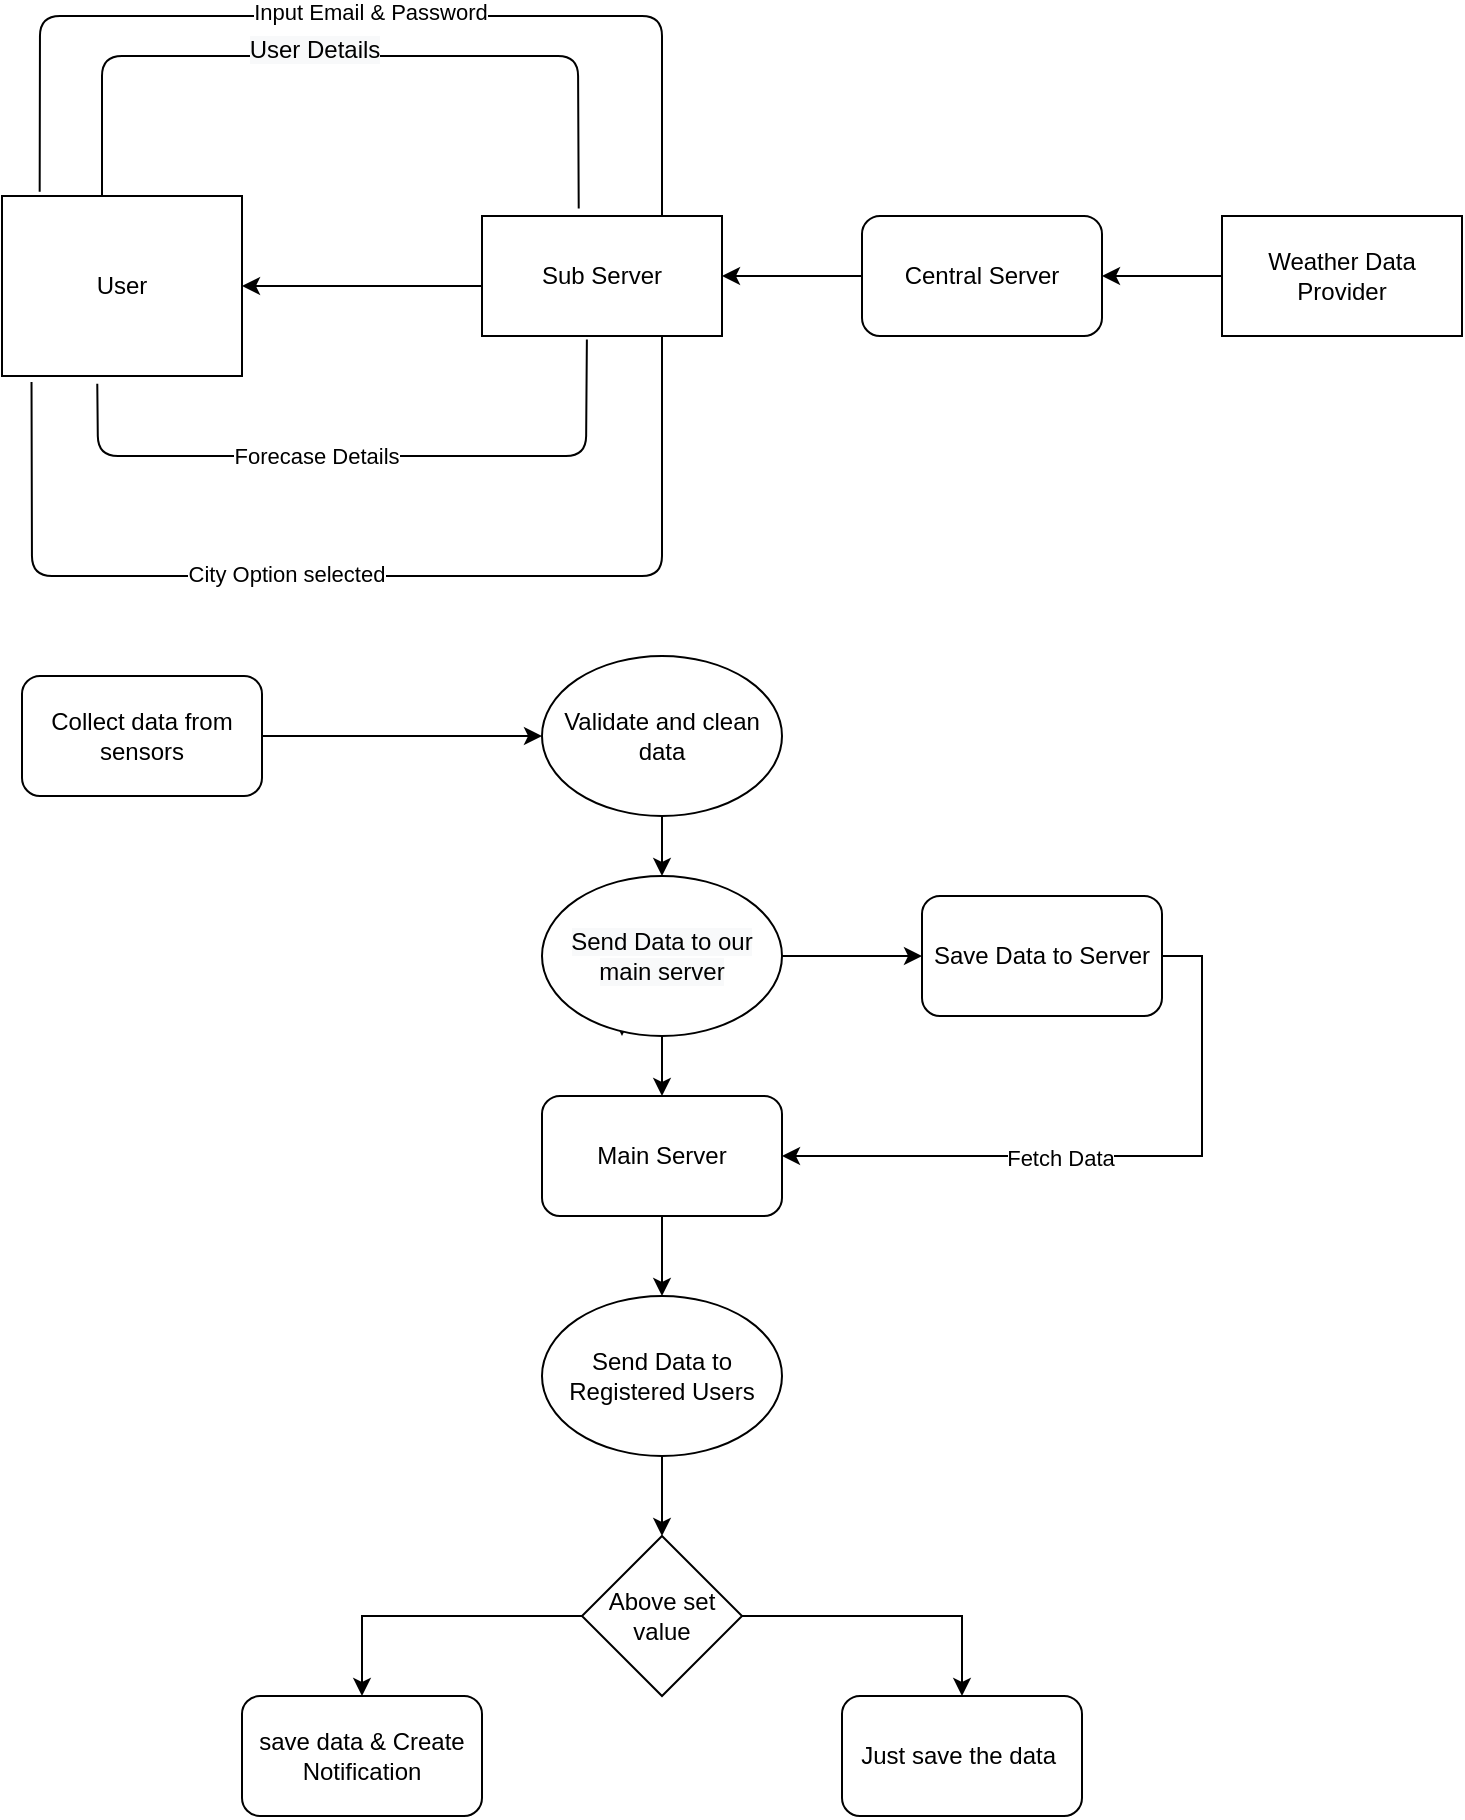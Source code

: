 <mxfile version="14.8.6" type="github">
  <diagram id="Eb4VLoewzdPSoxYm1Hey" name="Page-1">
    <mxGraphModel dx="1038" dy="539" grid="1" gridSize="10" guides="1" tooltips="1" connect="1" arrows="1" fold="1" page="1" pageScale="1" pageWidth="850" pageHeight="1100" math="0" shadow="0">
      <root>
        <mxCell id="0" />
        <mxCell id="1" parent="0" />
        <mxCell id="2OjTadYXpMEuNKBwvvbD-60" style="edgeStyle=orthogonalEdgeStyle;rounded=0;orthogonalLoop=1;jettySize=auto;html=1;exitX=1;exitY=0.5;exitDx=0;exitDy=0;entryX=0;entryY=0.5;entryDx=0;entryDy=0;" edge="1" parent="1" source="2OjTadYXpMEuNKBwvvbD-2" target="2OjTadYXpMEuNKBwvvbD-43">
          <mxGeometry relative="1" as="geometry" />
        </mxCell>
        <mxCell id="2OjTadYXpMEuNKBwvvbD-2" value="Collect data from sensors" style="rounded=1;whiteSpace=wrap;html=1;" vertex="1" parent="1">
          <mxGeometry x="70" y="430" width="120" height="60" as="geometry" />
        </mxCell>
        <mxCell id="2OjTadYXpMEuNKBwvvbD-14" style="edgeStyle=orthogonalEdgeStyle;rounded=0;orthogonalLoop=1;jettySize=auto;html=1;exitX=1;exitY=0.5;exitDx=0;exitDy=0;entryX=0.5;entryY=0;entryDx=0;entryDy=0;" edge="1" parent="1" source="2OjTadYXpMEuNKBwvvbD-8" target="2OjTadYXpMEuNKBwvvbD-13">
          <mxGeometry relative="1" as="geometry" />
        </mxCell>
        <mxCell id="2OjTadYXpMEuNKBwvvbD-59" style="edgeStyle=orthogonalEdgeStyle;rounded=0;orthogonalLoop=1;jettySize=auto;html=1;exitX=0;exitY=0.5;exitDx=0;exitDy=0;entryX=0.5;entryY=0;entryDx=0;entryDy=0;" edge="1" parent="1" source="2OjTadYXpMEuNKBwvvbD-8" target="2OjTadYXpMEuNKBwvvbD-10">
          <mxGeometry relative="1" as="geometry">
            <mxPoint x="230" y="900" as="targetPoint" />
          </mxGeometry>
        </mxCell>
        <mxCell id="2OjTadYXpMEuNKBwvvbD-8" value="Above set value" style="rhombus;whiteSpace=wrap;html=1;" vertex="1" parent="1">
          <mxGeometry x="350" y="860" width="80" height="80" as="geometry" />
        </mxCell>
        <mxCell id="2OjTadYXpMEuNKBwvvbD-12" value="" style="endArrow=classic;html=1;exitX=0;exitY=0.5;exitDx=0;exitDy=0;startArrow=none;entryX=0.5;entryY=0;entryDx=0;entryDy=0;" edge="1" parent="1" source="2OjTadYXpMEuNKBwvvbD-10" target="2OjTadYXpMEuNKBwvvbD-10">
          <mxGeometry width="50" height="50" relative="1" as="geometry">
            <mxPoint x="440" y="980" as="sourcePoint" />
            <mxPoint x="238" y="1040" as="targetPoint" />
            <Array as="points">
              <mxPoint x="240" y="980" />
            </Array>
          </mxGeometry>
        </mxCell>
        <mxCell id="2OjTadYXpMEuNKBwvvbD-13" value="Just save the data&amp;nbsp;" style="rounded=1;whiteSpace=wrap;html=1;" vertex="1" parent="1">
          <mxGeometry x="480" y="940" width="120" height="60" as="geometry" />
        </mxCell>
        <mxCell id="2OjTadYXpMEuNKBwvvbD-17" value="User" style="rounded=0;whiteSpace=wrap;html=1;" vertex="1" parent="1">
          <mxGeometry x="60" y="190" width="120" height="90" as="geometry" />
        </mxCell>
        <mxCell id="2OjTadYXpMEuNKBwvvbD-21" style="edgeStyle=orthogonalEdgeStyle;rounded=0;orthogonalLoop=1;jettySize=auto;html=1;" edge="1" parent="1" source="2OjTadYXpMEuNKBwvvbD-18" target="2OjTadYXpMEuNKBwvvbD-19">
          <mxGeometry relative="1" as="geometry" />
        </mxCell>
        <mxCell id="2OjTadYXpMEuNKBwvvbD-18" value="Central Server" style="rounded=1;whiteSpace=wrap;html=1;" vertex="1" parent="1">
          <mxGeometry x="490" y="200" width="120" height="60" as="geometry" />
        </mxCell>
        <mxCell id="2OjTadYXpMEuNKBwvvbD-22" style="edgeStyle=orthogonalEdgeStyle;rounded=0;orthogonalLoop=1;jettySize=auto;html=1;" edge="1" parent="1" source="2OjTadYXpMEuNKBwvvbD-19" target="2OjTadYXpMEuNKBwvvbD-17">
          <mxGeometry relative="1" as="geometry">
            <Array as="points">
              <mxPoint x="260" y="235" />
              <mxPoint x="260" y="235" />
            </Array>
          </mxGeometry>
        </mxCell>
        <mxCell id="2OjTadYXpMEuNKBwvvbD-19" value="Sub Server" style="rounded=0;whiteSpace=wrap;html=1;" vertex="1" parent="1">
          <mxGeometry x="300" y="200" width="120" height="60" as="geometry" />
        </mxCell>
        <mxCell id="2OjTadYXpMEuNKBwvvbD-23" value="" style="endArrow=none;html=1;exitX=0.397;exitY=1.043;exitDx=0;exitDy=0;exitPerimeter=0;entryX=0.437;entryY=1.03;entryDx=0;entryDy=0;entryPerimeter=0;" edge="1" parent="1" source="2OjTadYXpMEuNKBwvvbD-17" target="2OjTadYXpMEuNKBwvvbD-19">
          <mxGeometry width="50" height="50" relative="1" as="geometry">
            <mxPoint x="400" y="390" as="sourcePoint" />
            <mxPoint x="450" y="340" as="targetPoint" />
            <Array as="points">
              <mxPoint x="108" y="320" />
              <mxPoint x="352" y="320" />
            </Array>
          </mxGeometry>
        </mxCell>
        <mxCell id="2OjTadYXpMEuNKBwvvbD-28" value="Forecase Details" style="edgeLabel;html=1;align=center;verticalAlign=middle;resizable=0;points=[];" vertex="1" connectable="0" parent="2OjTadYXpMEuNKBwvvbD-23">
          <mxGeometry x="-0.145" relative="1" as="geometry">
            <mxPoint as="offset" />
          </mxGeometry>
        </mxCell>
        <mxCell id="2OjTadYXpMEuNKBwvvbD-26" value="" style="endArrow=none;html=1;entryX=0.403;entryY=-0.063;entryDx=0;entryDy=0;entryPerimeter=0;" edge="1" parent="1" target="2OjTadYXpMEuNKBwvvbD-19">
          <mxGeometry width="50" height="50" relative="1" as="geometry">
            <mxPoint x="110" y="190" as="sourcePoint" />
            <mxPoint x="110" y="140" as="targetPoint" />
            <Array as="points">
              <mxPoint x="110" y="120" />
              <mxPoint x="348" y="120" />
            </Array>
          </mxGeometry>
        </mxCell>
        <mxCell id="2OjTadYXpMEuNKBwvvbD-29" value="&lt;span style=&quot;font-size: 12px ; background-color: rgb(248 , 249 , 250)&quot;&gt;User Details&lt;/span&gt;" style="edgeLabel;html=1;align=center;verticalAlign=middle;resizable=0;points=[];" vertex="1" connectable="0" parent="2OjTadYXpMEuNKBwvvbD-26">
          <mxGeometry x="-0.085" y="3" relative="1" as="geometry">
            <mxPoint as="offset" />
          </mxGeometry>
        </mxCell>
        <mxCell id="2OjTadYXpMEuNKBwvvbD-31" value="" style="endArrow=none;html=1;exitX=0.123;exitY=1.033;exitDx=0;exitDy=0;exitPerimeter=0;entryX=0.75;entryY=1;entryDx=0;entryDy=0;" edge="1" parent="1" source="2OjTadYXpMEuNKBwvvbD-17" target="2OjTadYXpMEuNKBwvvbD-19">
          <mxGeometry width="50" height="50" relative="1" as="geometry">
            <mxPoint x="400" y="390" as="sourcePoint" />
            <mxPoint x="450" y="340" as="targetPoint" />
            <Array as="points">
              <mxPoint x="75" y="380" />
              <mxPoint x="390" y="380" />
            </Array>
          </mxGeometry>
        </mxCell>
        <mxCell id="2OjTadYXpMEuNKBwvvbD-34" value="City Option selected" style="edgeLabel;html=1;align=center;verticalAlign=middle;resizable=0;points=[];" vertex="1" connectable="0" parent="2OjTadYXpMEuNKBwvvbD-31">
          <mxGeometry x="-0.158" y="1" relative="1" as="geometry">
            <mxPoint as="offset" />
          </mxGeometry>
        </mxCell>
        <mxCell id="2OjTadYXpMEuNKBwvvbD-32" value="" style="endArrow=none;html=1;exitX=0.157;exitY=-0.024;exitDx=0;exitDy=0;exitPerimeter=0;entryX=0.75;entryY=0;entryDx=0;entryDy=0;" edge="1" parent="1" source="2OjTadYXpMEuNKBwvvbD-17" target="2OjTadYXpMEuNKBwvvbD-19">
          <mxGeometry width="50" height="50" relative="1" as="geometry">
            <mxPoint x="400" y="390" as="sourcePoint" />
            <mxPoint x="450" y="340" as="targetPoint" />
            <Array as="points">
              <mxPoint x="79" y="100" />
              <mxPoint x="390" y="100" />
            </Array>
          </mxGeometry>
        </mxCell>
        <mxCell id="2OjTadYXpMEuNKBwvvbD-33" value="Input Email &amp;amp; Password" style="edgeLabel;html=1;align=center;verticalAlign=middle;resizable=0;points=[];" vertex="1" connectable="0" parent="2OjTadYXpMEuNKBwvvbD-32">
          <mxGeometry x="-0.333" y="2" relative="1" as="geometry">
            <mxPoint x="86" as="offset" />
          </mxGeometry>
        </mxCell>
        <mxCell id="2OjTadYXpMEuNKBwvvbD-36" style="edgeStyle=orthogonalEdgeStyle;rounded=0;orthogonalLoop=1;jettySize=auto;html=1;entryX=1;entryY=0.5;entryDx=0;entryDy=0;" edge="1" parent="1" source="2OjTadYXpMEuNKBwvvbD-35" target="2OjTadYXpMEuNKBwvvbD-18">
          <mxGeometry relative="1" as="geometry" />
        </mxCell>
        <mxCell id="2OjTadYXpMEuNKBwvvbD-35" value="Weather Data Provider" style="rounded=0;whiteSpace=wrap;html=1;" vertex="1" parent="1">
          <mxGeometry x="670" y="200" width="120" height="60" as="geometry" />
        </mxCell>
        <mxCell id="2OjTadYXpMEuNKBwvvbD-38" style="edgeStyle=orthogonalEdgeStyle;rounded=0;orthogonalLoop=1;jettySize=auto;html=1;exitX=0.5;exitY=1;exitDx=0;exitDy=0;" edge="1" parent="1">
          <mxGeometry relative="1" as="geometry">
            <mxPoint x="370" y="590" as="sourcePoint" />
            <mxPoint x="370" y="610" as="targetPoint" />
          </mxGeometry>
        </mxCell>
        <mxCell id="2OjTadYXpMEuNKBwvvbD-45" style="edgeStyle=orthogonalEdgeStyle;rounded=0;orthogonalLoop=1;jettySize=auto;html=1;exitX=0.5;exitY=1;exitDx=0;exitDy=0;entryX=0.5;entryY=0;entryDx=0;entryDy=0;" edge="1" parent="1" source="2OjTadYXpMEuNKBwvvbD-43" target="2OjTadYXpMEuNKBwvvbD-44">
          <mxGeometry relative="1" as="geometry" />
        </mxCell>
        <mxCell id="2OjTadYXpMEuNKBwvvbD-43" value="&lt;span&gt;Validate and clean data&lt;/span&gt;" style="ellipse;whiteSpace=wrap;html=1;" vertex="1" parent="1">
          <mxGeometry x="330" y="420" width="120" height="80" as="geometry" />
        </mxCell>
        <mxCell id="2OjTadYXpMEuNKBwvvbD-50" style="edgeStyle=orthogonalEdgeStyle;rounded=0;orthogonalLoop=1;jettySize=auto;html=1;exitX=1;exitY=0.5;exitDx=0;exitDy=0;entryX=0;entryY=0.5;entryDx=0;entryDy=0;" edge="1" parent="1" source="2OjTadYXpMEuNKBwvvbD-44" target="2OjTadYXpMEuNKBwvvbD-49">
          <mxGeometry relative="1" as="geometry" />
        </mxCell>
        <mxCell id="2OjTadYXpMEuNKBwvvbD-61" style="edgeStyle=orthogonalEdgeStyle;rounded=0;orthogonalLoop=1;jettySize=auto;html=1;exitX=0.5;exitY=1;exitDx=0;exitDy=0;entryX=0.5;entryY=0;entryDx=0;entryDy=0;" edge="1" parent="1" source="2OjTadYXpMEuNKBwvvbD-44" target="2OjTadYXpMEuNKBwvvbD-52">
          <mxGeometry relative="1" as="geometry" />
        </mxCell>
        <mxCell id="2OjTadYXpMEuNKBwvvbD-44" value="&#xa;&#xa;&lt;span style=&quot;color: rgb(0, 0, 0); font-family: helvetica; font-size: 12px; font-style: normal; font-weight: 400; letter-spacing: normal; text-align: center; text-indent: 0px; text-transform: none; word-spacing: 0px; background-color: rgb(248, 249, 250); display: inline; float: none;&quot;&gt;Send Data to our main server&lt;/span&gt;&#xa;&#xa;" style="ellipse;whiteSpace=wrap;html=1;" vertex="1" parent="1">
          <mxGeometry x="330" y="530" width="120" height="80" as="geometry" />
        </mxCell>
        <mxCell id="2OjTadYXpMEuNKBwvvbD-53" style="edgeStyle=orthogonalEdgeStyle;rounded=0;orthogonalLoop=1;jettySize=auto;html=1;exitX=1;exitY=0.5;exitDx=0;exitDy=0;entryX=1;entryY=0.5;entryDx=0;entryDy=0;" edge="1" parent="1" source="2OjTadYXpMEuNKBwvvbD-49" target="2OjTadYXpMEuNKBwvvbD-52">
          <mxGeometry relative="1" as="geometry">
            <mxPoint x="670" y="780" as="targetPoint" />
          </mxGeometry>
        </mxCell>
        <mxCell id="2OjTadYXpMEuNKBwvvbD-54" value="Fetch Data" style="edgeLabel;html=1;align=center;verticalAlign=middle;resizable=0;points=[];" vertex="1" connectable="0" parent="2OjTadYXpMEuNKBwvvbD-53">
          <mxGeometry x="0.159" y="1" relative="1" as="geometry">
            <mxPoint as="offset" />
          </mxGeometry>
        </mxCell>
        <mxCell id="2OjTadYXpMEuNKBwvvbD-49" value="Save Data to Server" style="rounded=1;whiteSpace=wrap;html=1;" vertex="1" parent="1">
          <mxGeometry x="520" y="540" width="120" height="60" as="geometry" />
        </mxCell>
        <mxCell id="2OjTadYXpMEuNKBwvvbD-57" style="edgeStyle=orthogonalEdgeStyle;rounded=0;orthogonalLoop=1;jettySize=auto;html=1;exitX=0.5;exitY=1;exitDx=0;exitDy=0;entryX=0.5;entryY=0;entryDx=0;entryDy=0;" edge="1" parent="1" source="2OjTadYXpMEuNKBwvvbD-52" target="2OjTadYXpMEuNKBwvvbD-55">
          <mxGeometry relative="1" as="geometry" />
        </mxCell>
        <mxCell id="2OjTadYXpMEuNKBwvvbD-52" value="Main Server" style="rounded=1;whiteSpace=wrap;html=1;" vertex="1" parent="1">
          <mxGeometry x="330" y="640" width="120" height="60" as="geometry" />
        </mxCell>
        <mxCell id="2OjTadYXpMEuNKBwvvbD-56" style="edgeStyle=orthogonalEdgeStyle;rounded=0;orthogonalLoop=1;jettySize=auto;html=1;exitX=0.5;exitY=1;exitDx=0;exitDy=0;entryX=0.5;entryY=0;entryDx=0;entryDy=0;" edge="1" parent="1" source="2OjTadYXpMEuNKBwvvbD-55" target="2OjTadYXpMEuNKBwvvbD-8">
          <mxGeometry relative="1" as="geometry" />
        </mxCell>
        <mxCell id="2OjTadYXpMEuNKBwvvbD-55" value="Send Data to Registered Users" style="ellipse;whiteSpace=wrap;html=1;" vertex="1" parent="1">
          <mxGeometry x="330" y="740" width="120" height="80" as="geometry" />
        </mxCell>
        <mxCell id="2OjTadYXpMEuNKBwvvbD-10" value="save data &amp;amp; Create Notification" style="rounded=1;whiteSpace=wrap;html=1;" vertex="1" parent="1">
          <mxGeometry x="180" y="940" width="120" height="60" as="geometry" />
        </mxCell>
      </root>
    </mxGraphModel>
  </diagram>
</mxfile>
